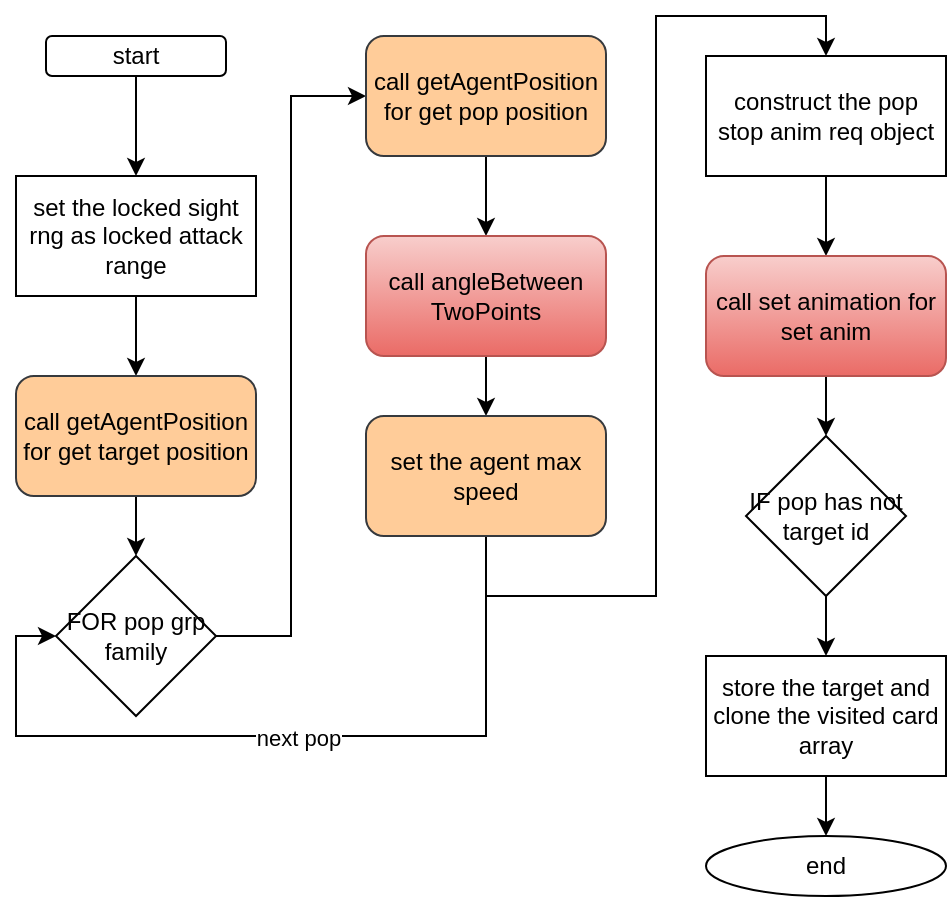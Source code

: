 <mxfile version="17.4.6" type="github">
  <diagram id="voN35_qYD7FyNKMXWkaO" name="Page-1">
    <mxGraphModel dx="1038" dy="579" grid="1" gridSize="10" guides="1" tooltips="1" connect="1" arrows="1" fold="1" page="1" pageScale="1" pageWidth="850" pageHeight="1100" math="0" shadow="0">
      <root>
        <mxCell id="0" />
        <mxCell id="1" parent="0" />
        <mxCell id="qCc1VwGCMg4JUNKRTjqO-3" value="" style="edgeStyle=orthogonalEdgeStyle;rounded=0;orthogonalLoop=1;jettySize=auto;html=1;" edge="1" parent="1" source="qCc1VwGCMg4JUNKRTjqO-1" target="qCc1VwGCMg4JUNKRTjqO-2">
          <mxGeometry relative="1" as="geometry" />
        </mxCell>
        <mxCell id="qCc1VwGCMg4JUNKRTjqO-1" value="start" style="rounded=1;whiteSpace=wrap;html=1;" vertex="1" parent="1">
          <mxGeometry x="80" y="30" width="90" height="20" as="geometry" />
        </mxCell>
        <mxCell id="qCc1VwGCMg4JUNKRTjqO-5" value="" style="edgeStyle=orthogonalEdgeStyle;rounded=0;orthogonalLoop=1;jettySize=auto;html=1;" edge="1" parent="1" source="qCc1VwGCMg4JUNKRTjqO-2" target="qCc1VwGCMg4JUNKRTjqO-4">
          <mxGeometry relative="1" as="geometry" />
        </mxCell>
        <mxCell id="qCc1VwGCMg4JUNKRTjqO-2" value="set the locked sight rng as locked attack range" style="rounded=0;whiteSpace=wrap;html=1;" vertex="1" parent="1">
          <mxGeometry x="65" y="100" width="120" height="60" as="geometry" />
        </mxCell>
        <mxCell id="qCc1VwGCMg4JUNKRTjqO-7" value="" style="edgeStyle=orthogonalEdgeStyle;rounded=0;orthogonalLoop=1;jettySize=auto;html=1;" edge="1" parent="1" source="qCc1VwGCMg4JUNKRTjqO-4" target="qCc1VwGCMg4JUNKRTjqO-6">
          <mxGeometry relative="1" as="geometry" />
        </mxCell>
        <mxCell id="qCc1VwGCMg4JUNKRTjqO-4" value="call&amp;nbsp;getAgentPosition for get target position" style="rounded=1;whiteSpace=wrap;html=1;fillColor=#ffcc99;strokeColor=#36393d;" vertex="1" parent="1">
          <mxGeometry x="65" y="200" width="120" height="60" as="geometry" />
        </mxCell>
        <mxCell id="qCc1VwGCMg4JUNKRTjqO-9" style="edgeStyle=orthogonalEdgeStyle;rounded=0;orthogonalLoop=1;jettySize=auto;html=1;entryX=0;entryY=0.5;entryDx=0;entryDy=0;" edge="1" parent="1" source="qCc1VwGCMg4JUNKRTjqO-6" target="qCc1VwGCMg4JUNKRTjqO-8">
          <mxGeometry relative="1" as="geometry" />
        </mxCell>
        <mxCell id="qCc1VwGCMg4JUNKRTjqO-6" value="FOR pop grp family" style="rhombus;whiteSpace=wrap;html=1;" vertex="1" parent="1">
          <mxGeometry x="85" y="290" width="80" height="80" as="geometry" />
        </mxCell>
        <mxCell id="qCc1VwGCMg4JUNKRTjqO-11" value="" style="edgeStyle=orthogonalEdgeStyle;rounded=0;orthogonalLoop=1;jettySize=auto;html=1;" edge="1" parent="1" source="qCc1VwGCMg4JUNKRTjqO-8" target="qCc1VwGCMg4JUNKRTjqO-10">
          <mxGeometry relative="1" as="geometry" />
        </mxCell>
        <mxCell id="qCc1VwGCMg4JUNKRTjqO-8" value="call&amp;nbsp;getAgentPosition for get pop position" style="rounded=1;whiteSpace=wrap;html=1;fillColor=#ffcc99;strokeColor=#36393d;" vertex="1" parent="1">
          <mxGeometry x="240" y="30" width="120" height="60" as="geometry" />
        </mxCell>
        <mxCell id="qCc1VwGCMg4JUNKRTjqO-13" value="" style="edgeStyle=orthogonalEdgeStyle;rounded=0;orthogonalLoop=1;jettySize=auto;html=1;" edge="1" parent="1" source="qCc1VwGCMg4JUNKRTjqO-10" target="qCc1VwGCMg4JUNKRTjqO-12">
          <mxGeometry relative="1" as="geometry" />
        </mxCell>
        <mxCell id="qCc1VwGCMg4JUNKRTjqO-10" value="call&amp;nbsp;angleBetween&lt;br&gt;TwoPoints" style="rounded=1;whiteSpace=wrap;html=1;fillColor=#f8cecc;gradientColor=#ea6b66;strokeColor=#b85450;" vertex="1" parent="1">
          <mxGeometry x="240" y="130" width="120" height="60" as="geometry" />
        </mxCell>
        <mxCell id="qCc1VwGCMg4JUNKRTjqO-14" style="edgeStyle=orthogonalEdgeStyle;rounded=0;orthogonalLoop=1;jettySize=auto;html=1;entryX=0;entryY=0.5;entryDx=0;entryDy=0;" edge="1" parent="1" source="qCc1VwGCMg4JUNKRTjqO-12" target="qCc1VwGCMg4JUNKRTjqO-6">
          <mxGeometry relative="1" as="geometry">
            <Array as="points">
              <mxPoint x="300" y="380" />
              <mxPoint x="65" y="380" />
              <mxPoint x="65" y="330" />
            </Array>
          </mxGeometry>
        </mxCell>
        <mxCell id="qCc1VwGCMg4JUNKRTjqO-15" value="next pop" style="edgeLabel;html=1;align=center;verticalAlign=middle;resizable=0;points=[];" vertex="1" connectable="0" parent="qCc1VwGCMg4JUNKRTjqO-14">
          <mxGeometry x="-0.041" y="1" relative="1" as="geometry">
            <mxPoint as="offset" />
          </mxGeometry>
        </mxCell>
        <mxCell id="qCc1VwGCMg4JUNKRTjqO-17" style="edgeStyle=orthogonalEdgeStyle;rounded=0;orthogonalLoop=1;jettySize=auto;html=1;entryX=0.5;entryY=0;entryDx=0;entryDy=0;" edge="1" parent="1" source="qCc1VwGCMg4JUNKRTjqO-12" target="qCc1VwGCMg4JUNKRTjqO-16">
          <mxGeometry relative="1" as="geometry">
            <Array as="points">
              <mxPoint x="300" y="310" />
              <mxPoint x="385" y="310" />
              <mxPoint x="385" y="20" />
              <mxPoint x="470" y="20" />
            </Array>
          </mxGeometry>
        </mxCell>
        <mxCell id="qCc1VwGCMg4JUNKRTjqO-12" value="set the agent max speed" style="rounded=1;whiteSpace=wrap;html=1;fillColor=#ffcc99;strokeColor=#36393d;" vertex="1" parent="1">
          <mxGeometry x="240" y="220" width="120" height="60" as="geometry" />
        </mxCell>
        <mxCell id="qCc1VwGCMg4JUNKRTjqO-19" value="" style="edgeStyle=orthogonalEdgeStyle;rounded=0;orthogonalLoop=1;jettySize=auto;html=1;" edge="1" parent="1" source="qCc1VwGCMg4JUNKRTjqO-16" target="qCc1VwGCMg4JUNKRTjqO-18">
          <mxGeometry relative="1" as="geometry" />
        </mxCell>
        <mxCell id="qCc1VwGCMg4JUNKRTjqO-16" value="construct the pop stop anim req object" style="rounded=0;whiteSpace=wrap;html=1;" vertex="1" parent="1">
          <mxGeometry x="410" y="40" width="120" height="60" as="geometry" />
        </mxCell>
        <mxCell id="qCc1VwGCMg4JUNKRTjqO-21" value="" style="edgeStyle=orthogonalEdgeStyle;rounded=0;orthogonalLoop=1;jettySize=auto;html=1;" edge="1" parent="1" source="qCc1VwGCMg4JUNKRTjqO-18" target="qCc1VwGCMg4JUNKRTjqO-20">
          <mxGeometry relative="1" as="geometry" />
        </mxCell>
        <mxCell id="qCc1VwGCMg4JUNKRTjqO-18" value="call set animation for set anim" style="rounded=1;whiteSpace=wrap;html=1;fillColor=#f8cecc;gradientColor=#ea6b66;strokeColor=#b85450;" vertex="1" parent="1">
          <mxGeometry x="410" y="140" width="120" height="60" as="geometry" />
        </mxCell>
        <mxCell id="qCc1VwGCMg4JUNKRTjqO-23" value="" style="edgeStyle=orthogonalEdgeStyle;rounded=0;orthogonalLoop=1;jettySize=auto;html=1;" edge="1" parent="1" source="qCc1VwGCMg4JUNKRTjqO-20" target="qCc1VwGCMg4JUNKRTjqO-22">
          <mxGeometry relative="1" as="geometry" />
        </mxCell>
        <mxCell id="qCc1VwGCMg4JUNKRTjqO-20" value="IF pop has not target id" style="rhombus;whiteSpace=wrap;html=1;" vertex="1" parent="1">
          <mxGeometry x="430" y="230" width="80" height="80" as="geometry" />
        </mxCell>
        <mxCell id="qCc1VwGCMg4JUNKRTjqO-25" value="" style="edgeStyle=orthogonalEdgeStyle;rounded=0;orthogonalLoop=1;jettySize=auto;html=1;" edge="1" parent="1" source="qCc1VwGCMg4JUNKRTjqO-22" target="qCc1VwGCMg4JUNKRTjqO-24">
          <mxGeometry relative="1" as="geometry" />
        </mxCell>
        <mxCell id="qCc1VwGCMg4JUNKRTjqO-22" value="store the target and clone the visited card array" style="whiteSpace=wrap;html=1;" vertex="1" parent="1">
          <mxGeometry x="410" y="340" width="120" height="60" as="geometry" />
        </mxCell>
        <mxCell id="qCc1VwGCMg4JUNKRTjqO-24" value="end" style="ellipse;whiteSpace=wrap;html=1;" vertex="1" parent="1">
          <mxGeometry x="410" y="430" width="120" height="30" as="geometry" />
        </mxCell>
      </root>
    </mxGraphModel>
  </diagram>
</mxfile>
